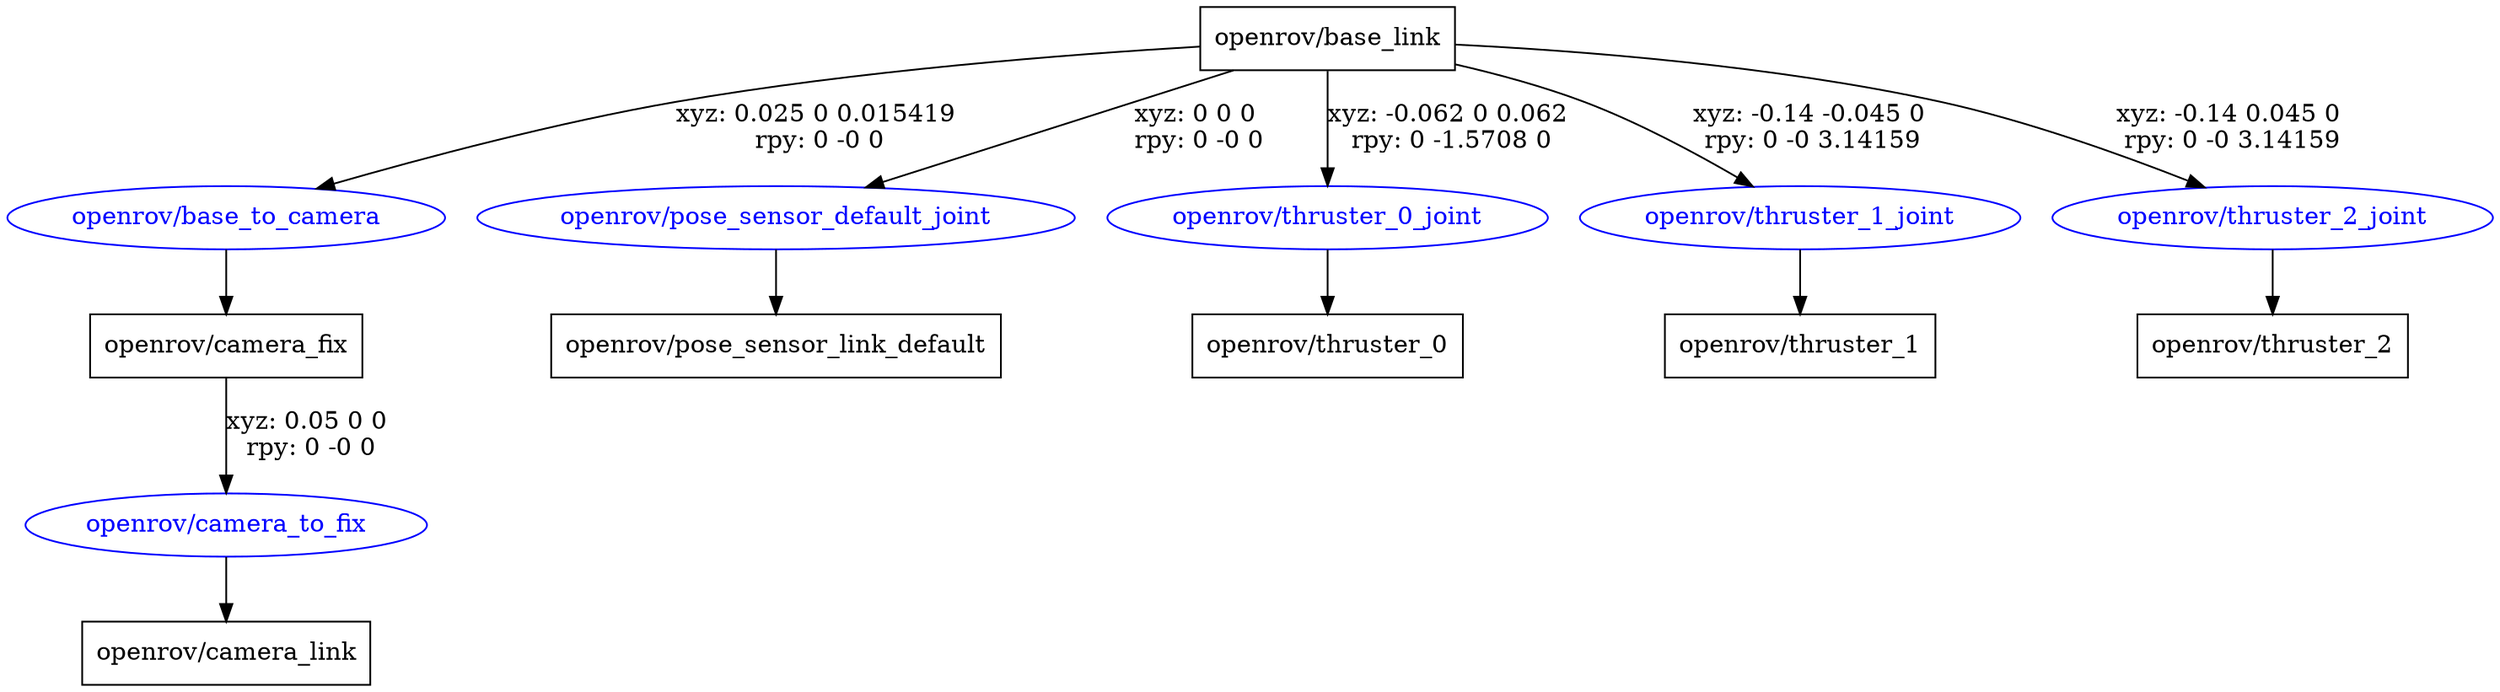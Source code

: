 digraph G {
node [shape=box];
"openrov/base_link" [label="openrov/base_link"];
"openrov/camera_fix" [label="openrov/camera_fix"];
"openrov/camera_link" [label="openrov/camera_link"];
"openrov/pose_sensor_link_default" [label="openrov/pose_sensor_link_default"];
"openrov/thruster_0" [label="openrov/thruster_0"];
"openrov/thruster_1" [label="openrov/thruster_1"];
"openrov/thruster_2" [label="openrov/thruster_2"];
node [shape=ellipse, color=blue, fontcolor=blue];
"openrov/base_link" -> "openrov/base_to_camera" [label="xyz: 0.025 0 0.015419 \nrpy: 0 -0 0"]
"openrov/base_to_camera" -> "openrov/camera_fix"
"openrov/camera_fix" -> "openrov/camera_to_fix" [label="xyz: 0.05 0 0 \nrpy: 0 -0 0"]
"openrov/camera_to_fix" -> "openrov/camera_link"
"openrov/base_link" -> "openrov/pose_sensor_default_joint" [label="xyz: 0 0 0 \nrpy: 0 -0 0"]
"openrov/pose_sensor_default_joint" -> "openrov/pose_sensor_link_default"
"openrov/base_link" -> "openrov/thruster_0_joint" [label="xyz: -0.062 0 0.062 \nrpy: 0 -1.5708 0"]
"openrov/thruster_0_joint" -> "openrov/thruster_0"
"openrov/base_link" -> "openrov/thruster_1_joint" [label="xyz: -0.14 -0.045 0 \nrpy: 0 -0 3.14159"]
"openrov/thruster_1_joint" -> "openrov/thruster_1"
"openrov/base_link" -> "openrov/thruster_2_joint" [label="xyz: -0.14 0.045 0 \nrpy: 0 -0 3.14159"]
"openrov/thruster_2_joint" -> "openrov/thruster_2"
}
